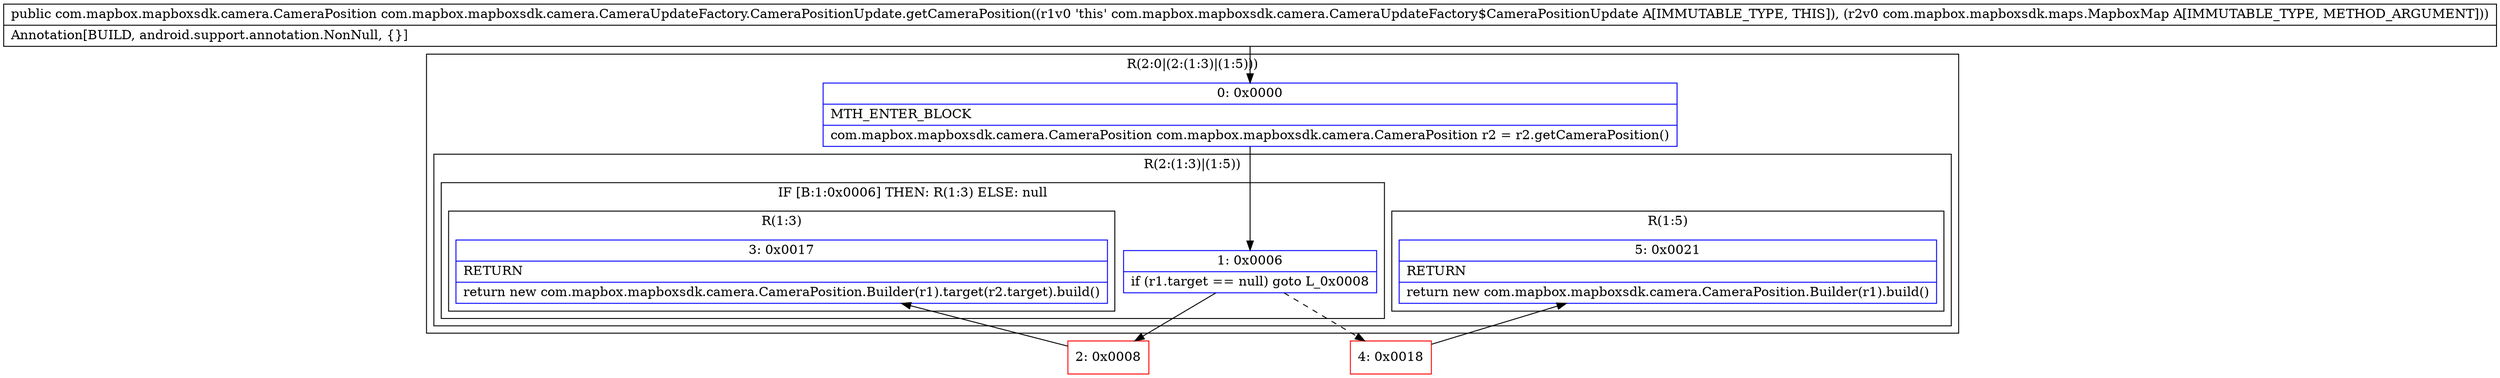 digraph "CFG forcom.mapbox.mapboxsdk.camera.CameraUpdateFactory.CameraPositionUpdate.getCameraPosition(Lcom\/mapbox\/mapboxsdk\/maps\/MapboxMap;)Lcom\/mapbox\/mapboxsdk\/camera\/CameraPosition;" {
subgraph cluster_Region_28529239 {
label = "R(2:0|(2:(1:3)|(1:5)))";
node [shape=record,color=blue];
Node_0 [shape=record,label="{0\:\ 0x0000|MTH_ENTER_BLOCK\l|com.mapbox.mapboxsdk.camera.CameraPosition com.mapbox.mapboxsdk.camera.CameraPosition r2 = r2.getCameraPosition()\l}"];
subgraph cluster_Region_468807096 {
label = "R(2:(1:3)|(1:5))";
node [shape=record,color=blue];
subgraph cluster_IfRegion_574529308 {
label = "IF [B:1:0x0006] THEN: R(1:3) ELSE: null";
node [shape=record,color=blue];
Node_1 [shape=record,label="{1\:\ 0x0006|if (r1.target == null) goto L_0x0008\l}"];
subgraph cluster_Region_1802216805 {
label = "R(1:3)";
node [shape=record,color=blue];
Node_3 [shape=record,label="{3\:\ 0x0017|RETURN\l|return new com.mapbox.mapboxsdk.camera.CameraPosition.Builder(r1).target(r2.target).build()\l}"];
}
}
subgraph cluster_Region_850255296 {
label = "R(1:5)";
node [shape=record,color=blue];
Node_5 [shape=record,label="{5\:\ 0x0021|RETURN\l|return new com.mapbox.mapboxsdk.camera.CameraPosition.Builder(r1).build()\l}"];
}
}
}
Node_2 [shape=record,color=red,label="{2\:\ 0x0008}"];
Node_4 [shape=record,color=red,label="{4\:\ 0x0018}"];
MethodNode[shape=record,label="{public com.mapbox.mapboxsdk.camera.CameraPosition com.mapbox.mapboxsdk.camera.CameraUpdateFactory.CameraPositionUpdate.getCameraPosition((r1v0 'this' com.mapbox.mapboxsdk.camera.CameraUpdateFactory$CameraPositionUpdate A[IMMUTABLE_TYPE, THIS]), (r2v0 com.mapbox.mapboxsdk.maps.MapboxMap A[IMMUTABLE_TYPE, METHOD_ARGUMENT]))  | Annotation[BUILD, android.support.annotation.NonNull, \{\}]\l}"];
MethodNode -> Node_0;
Node_0 -> Node_1;
Node_1 -> Node_2;
Node_1 -> Node_4[style=dashed];
Node_2 -> Node_3;
Node_4 -> Node_5;
}

